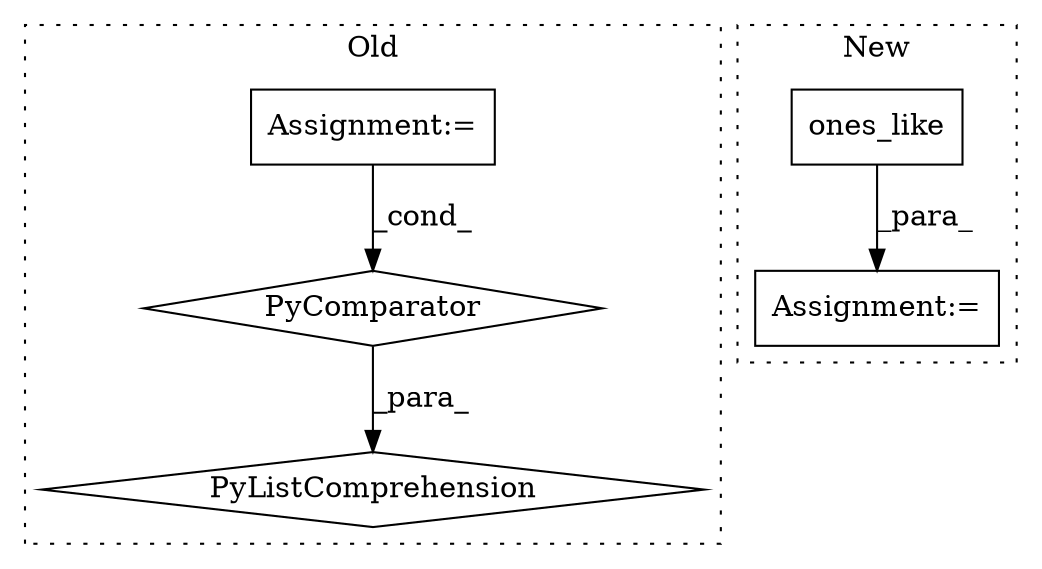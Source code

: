 digraph G {
subgraph cluster0 {
1 [label="PyListComprehension" a="109" s="25677" l="250" shape="diamond"];
3 [label="PyComparator" a="113" s="25837" l="82" shape="diamond"];
4 [label="Assignment:=" a="7" s="25192" l="1" shape="box"];
label = "Old";
style="dotted";
}
subgraph cluster1 {
2 [label="ones_like" a="32" s="25686,25716" l="10,1" shape="box"];
5 [label="Assignment:=" a="7" s="25636" l="1" shape="box"];
label = "New";
style="dotted";
}
2 -> 5 [label="_para_"];
3 -> 1 [label="_para_"];
4 -> 3 [label="_cond_"];
}